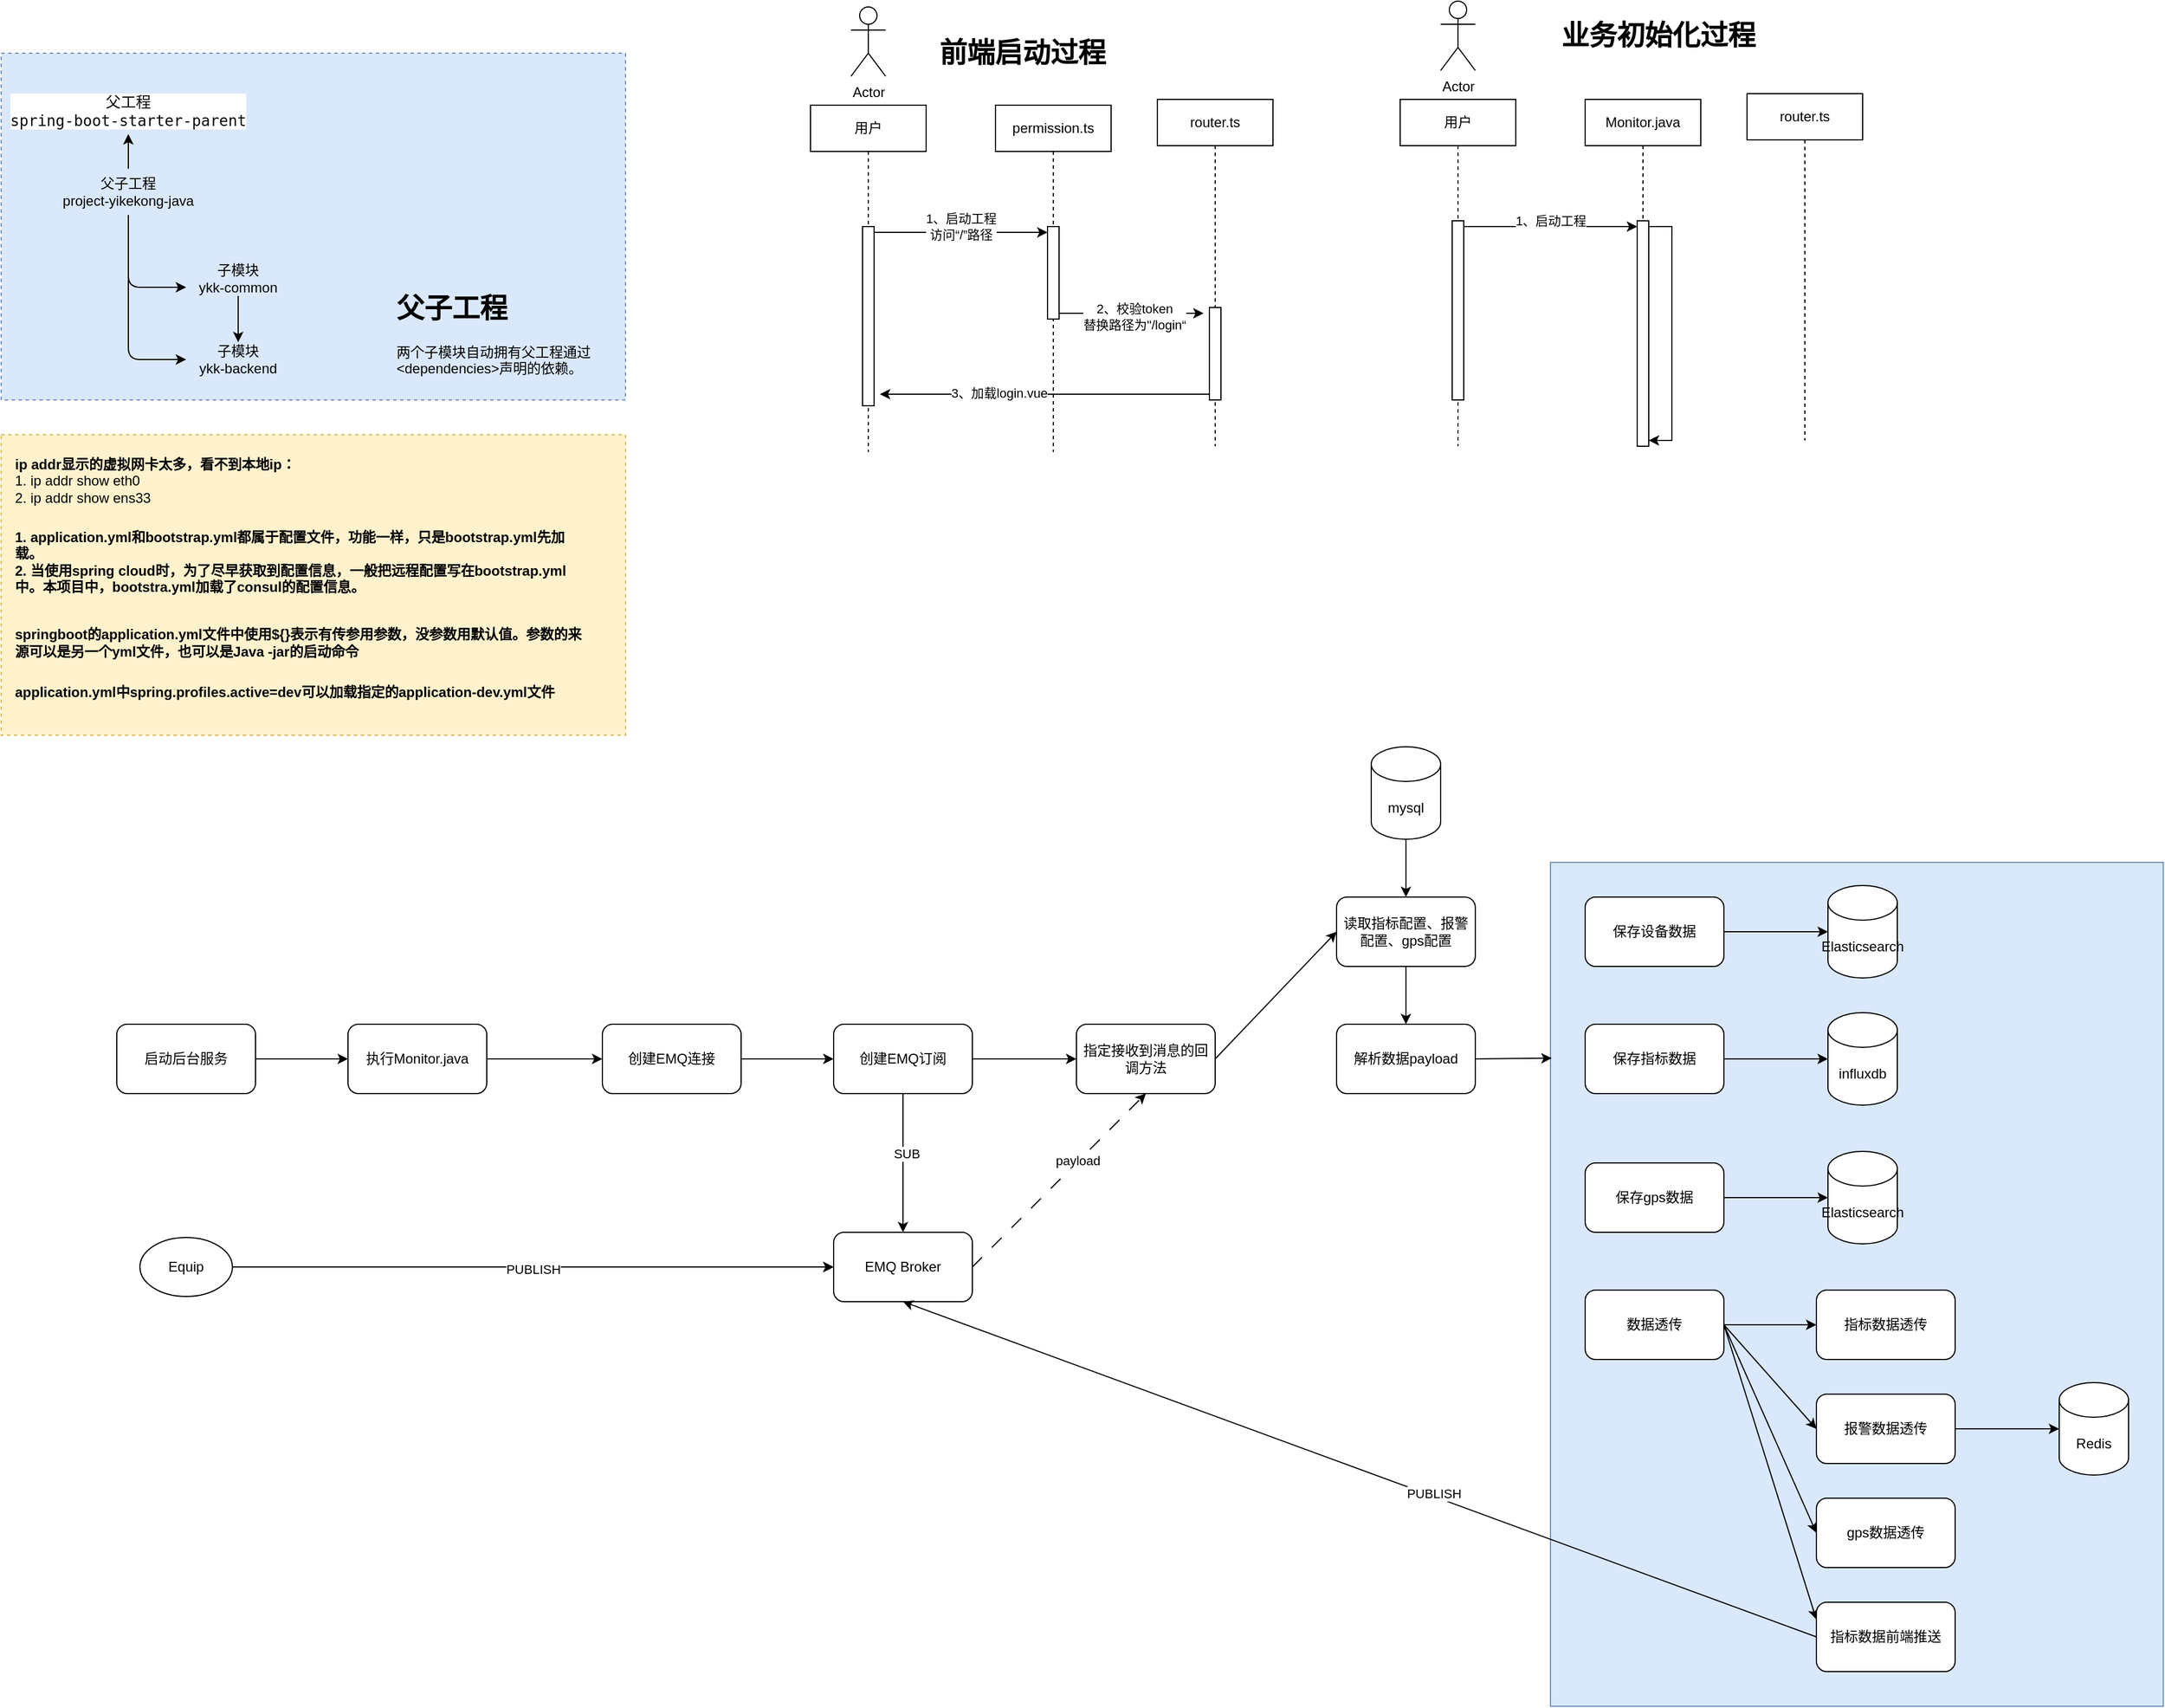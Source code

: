 <mxfile>
    <diagram id="C5KiAzYBjQrpjzqhQX9z" name="第 1 页">
        <mxGraphModel dx="1631" dy="2091" grid="1" gridSize="10" guides="1" tooltips="1" connect="1" arrows="1" fold="1" page="1" pageScale="1" pageWidth="827" pageHeight="1169" math="0" shadow="0">
            <root>
                <mxCell id="0"/>
                <mxCell id="1" parent="0"/>
                <mxCell id="110" value="" style="rounded=0;whiteSpace=wrap;html=1;fillColor=#dae8fc;strokeColor=#6c8ebf;" vertex="1" parent="1">
                    <mxGeometry x="1540" y="730" width="530" height="730" as="geometry"/>
                </mxCell>
                <mxCell id="15" value="" style="rounded=0;whiteSpace=wrap;html=1;fillColor=#dae8fc;strokeColor=#6c8ebf;dashed=1;" parent="1" vertex="1">
                    <mxGeometry x="200" y="30" width="540" height="300" as="geometry"/>
                </mxCell>
                <mxCell id="6" style="edgeStyle=orthogonalEdgeStyle;html=1;entryX=0;entryY=0.75;entryDx=0;entryDy=0;" parent="1" source="2" target="3" edge="1">
                    <mxGeometry relative="1" as="geometry"/>
                </mxCell>
                <mxCell id="7" style="edgeStyle=orthogonalEdgeStyle;html=1;exitX=0.5;exitY=1;exitDx=0;exitDy=0;entryX=0;entryY=0.5;entryDx=0;entryDy=0;" parent="1" source="2" target="4" edge="1">
                    <mxGeometry relative="1" as="geometry"/>
                </mxCell>
                <mxCell id="13" value="" style="edgeStyle=none;html=1;" parent="1" source="2" target="12" edge="1">
                    <mxGeometry relative="1" as="geometry"/>
                </mxCell>
                <mxCell id="2" value="父子工程&lt;div&gt;project-yikekong-java&lt;/div&gt;" style="text;html=1;align=center;verticalAlign=middle;whiteSpace=wrap;rounded=0;" parent="1" vertex="1">
                    <mxGeometry x="250" y="130" width="120" height="40" as="geometry"/>
                </mxCell>
                <mxCell id="8" style="edgeStyle=none;html=1;entryX=0.5;entryY=0;entryDx=0;entryDy=0;" parent="1" source="3" target="4" edge="1">
                    <mxGeometry relative="1" as="geometry"/>
                </mxCell>
                <mxCell id="3" value="子模块&lt;div&gt;ykk-common&lt;/div&gt;" style="text;html=1;align=center;verticalAlign=middle;whiteSpace=wrap;rounded=0;" parent="1" vertex="1">
                    <mxGeometry x="360" y="210" width="90" height="30" as="geometry"/>
                </mxCell>
                <mxCell id="4" value="子模块&lt;div&gt;ykk-backend&lt;/div&gt;" style="text;html=1;align=center;verticalAlign=middle;whiteSpace=wrap;rounded=0;" parent="1" vertex="1">
                    <mxGeometry x="360" y="280" width="90" height="30" as="geometry"/>
                </mxCell>
                <mxCell id="9" value="&lt;h1 style=&quot;margin-top: 0px;&quot;&gt;父子工程&lt;/h1&gt;&lt;p&gt;两个子模块自动拥有父工程通过&amp;lt;dependencies&amp;gt;声明的依赖。&lt;/p&gt;" style="text;html=1;whiteSpace=wrap;overflow=hidden;rounded=0;" parent="1" vertex="1">
                    <mxGeometry x="540" y="230" width="180" height="80" as="geometry"/>
                </mxCell>
                <mxCell id="12" value="&lt;div style=&quot;background-color:#ffffff;color:#080808&quot;&gt;&lt;pre style=&quot;font-family:&#39;JetBrains Mono&#39;,monospace;font-size:9.8pt;&quot;&gt;父工程&lt;br/&gt;spring-boot-starter-parent&lt;/pre&gt;&lt;/div&gt;" style="text;html=1;align=center;verticalAlign=middle;whiteSpace=wrap;rounded=0;fillColor=none;fillStyle=dots;" parent="1" vertex="1">
                    <mxGeometry x="210" y="60" width="200" height="40" as="geometry"/>
                </mxCell>
                <mxCell id="16" value="" style="rounded=0;whiteSpace=wrap;html=1;fillColor=#fff2cc;strokeColor=#d6b656;dashed=1;" parent="1" vertex="1">
                    <mxGeometry x="200" y="360" width="540" height="260" as="geometry"/>
                </mxCell>
                <mxCell id="17" value="&lt;b&gt;ip addr显示的虚拟网卡太多，看不到本地ip：&lt;/b&gt;&lt;div&gt;1. ip addr show eth0&lt;/div&gt;&lt;div&gt;2. ip addr show ens33&lt;/div&gt;" style="text;html=1;align=left;verticalAlign=middle;whiteSpace=wrap;rounded=0;" parent="1" vertex="1">
                    <mxGeometry x="210" y="370" width="246" height="60" as="geometry"/>
                </mxCell>
                <mxCell id="18" value="&lt;b&gt;1. application.yml和bootstrap.yml都属于配置文件，功能一样，只是bootstrap.yml先加载。&lt;br&gt;2. 当使用spring cloud时，为了尽早获取到配置信息，一般把远程配置写在bootstrap.yml中。本项目中，bootstra.yml加载了consul的配置信息。&lt;/b&gt;" style="text;html=1;align=left;verticalAlign=middle;whiteSpace=wrap;rounded=0;" parent="1" vertex="1">
                    <mxGeometry x="210" y="440" width="500" height="60" as="geometry"/>
                </mxCell>
                <mxCell id="19" value="&lt;b&gt;springboot的application.yml文件中使用${}表示有传参用参数，没参数用默认值。参数的来源可以是另一个yml文件，也可以是Java -jar的启动命令&lt;/b&gt;" style="text;html=1;align=left;verticalAlign=middle;whiteSpace=wrap;rounded=0;" parent="1" vertex="1">
                    <mxGeometry x="210" y="520" width="500" height="40" as="geometry"/>
                </mxCell>
                <mxCell id="21" value="&lt;b&gt;application.yml中spring.profiles.active=dev可以加载指定的application-dev.yml文件&lt;/b&gt;" style="text;html=1;align=left;verticalAlign=middle;whiteSpace=wrap;rounded=0;" parent="1" vertex="1">
                    <mxGeometry x="210" y="565" width="500" height="35" as="geometry"/>
                </mxCell>
                <mxCell id="29" value="permission.ts" style="shape=umlLifeline;perimeter=lifelinePerimeter;whiteSpace=wrap;html=1;container=1;dropTarget=0;collapsible=0;recursiveResize=0;outlineConnect=0;portConstraint=eastwest;newEdgeStyle={&quot;edgeStyle&quot;:&quot;elbowEdgeStyle&quot;,&quot;elbow&quot;:&quot;vertical&quot;,&quot;curved&quot;:0,&quot;rounded&quot;:0};" parent="1" vertex="1">
                    <mxGeometry x="1060" y="75" width="100" height="300" as="geometry"/>
                </mxCell>
                <mxCell id="38" value="" style="html=1;points=[[0,0,0,0,5],[0,1,0,0,-5],[1,0,0,0,5],[1,1,0,0,-5]];perimeter=orthogonalPerimeter;outlineConnect=0;targetShapes=umlLifeline;portConstraint=eastwest;newEdgeStyle={&quot;curved&quot;:0,&quot;rounded&quot;:0};" parent="29" vertex="1">
                    <mxGeometry x="45" y="105" width="10" height="80" as="geometry"/>
                </mxCell>
                <mxCell id="31" value="用户" style="shape=umlLifeline;perimeter=lifelinePerimeter;whiteSpace=wrap;html=1;container=1;dropTarget=0;collapsible=0;recursiveResize=0;outlineConnect=0;portConstraint=eastwest;newEdgeStyle={&quot;edgeStyle&quot;:&quot;elbowEdgeStyle&quot;,&quot;elbow&quot;:&quot;vertical&quot;,&quot;curved&quot;:0,&quot;rounded&quot;:0};" parent="1" vertex="1">
                    <mxGeometry x="900" y="75" width="100" height="300" as="geometry"/>
                </mxCell>
                <mxCell id="37" value="" style="html=1;points=[[0,0,0,0,5],[0,1,0,0,-5],[1,0,0,0,5],[1,1,0,0,-5]];perimeter=orthogonalPerimeter;outlineConnect=0;targetShapes=umlLifeline;portConstraint=eastwest;newEdgeStyle={&quot;curved&quot;:0,&quot;rounded&quot;:0};" parent="31" vertex="1">
                    <mxGeometry x="45" y="105" width="10" height="155" as="geometry"/>
                </mxCell>
                <mxCell id="33" value="Actor" style="shape=umlActor;verticalLabelPosition=bottom;verticalAlign=top;html=1;" parent="1" vertex="1">
                    <mxGeometry x="935" y="-10" width="30" height="60" as="geometry"/>
                </mxCell>
                <mxCell id="39" style="edgeStyle=none;html=1;curved=0;rounded=0;exitX=1;exitY=0;exitDx=0;exitDy=5;exitPerimeter=0;entryX=0;entryY=0;entryDx=0;entryDy=5;entryPerimeter=0;" parent="1" source="37" target="38" edge="1">
                    <mxGeometry relative="1" as="geometry"/>
                </mxCell>
                <mxCell id="40" value="1、启动工程&lt;div&gt;访问“/”路径&lt;/div&gt;" style="edgeLabel;html=1;align=center;verticalAlign=middle;resizable=0;points=[];" parent="39" vertex="1" connectable="0">
                    <mxGeometry x="0.327" relative="1" as="geometry">
                        <mxPoint x="-25" y="-5" as="offset"/>
                    </mxGeometry>
                </mxCell>
                <mxCell id="42" value="router.ts" style="shape=umlLifeline;perimeter=lifelinePerimeter;whiteSpace=wrap;html=1;container=1;dropTarget=0;collapsible=0;recursiveResize=0;outlineConnect=0;portConstraint=eastwest;newEdgeStyle={&quot;edgeStyle&quot;:&quot;elbowEdgeStyle&quot;,&quot;elbow&quot;:&quot;vertical&quot;,&quot;curved&quot;:0,&quot;rounded&quot;:0};" parent="1" vertex="1">
                    <mxGeometry x="1200" y="70" width="100" height="300" as="geometry"/>
                </mxCell>
                <mxCell id="43" value="" style="html=1;points=[[0,0,0,0,5],[0,1,0,0,-5],[1,0,0,0,5],[1,1,0,0,-5]];perimeter=orthogonalPerimeter;outlineConnect=0;targetShapes=umlLifeline;portConstraint=eastwest;newEdgeStyle={&quot;curved&quot;:0,&quot;rounded&quot;:0};" parent="42" vertex="1">
                    <mxGeometry x="45" y="180" width="10" height="80" as="geometry"/>
                </mxCell>
                <mxCell id="44" style="edgeStyle=none;html=1;curved=0;rounded=0;exitX=1;exitY=1;exitDx=0;exitDy=-5;exitPerimeter=0;" parent="1" source="38" edge="1">
                    <mxGeometry relative="1" as="geometry">
                        <mxPoint x="1240" y="255" as="targetPoint"/>
                    </mxGeometry>
                </mxCell>
                <mxCell id="45" value="2、校验token&lt;div&gt;替换路径为&quot;/login“&lt;/div&gt;" style="edgeLabel;html=1;align=center;verticalAlign=middle;resizable=0;points=[];" parent="44" vertex="1" connectable="0">
                    <mxGeometry x="-0.495" y="2" relative="1" as="geometry">
                        <mxPoint x="33" y="5" as="offset"/>
                    </mxGeometry>
                </mxCell>
                <mxCell id="46" style="edgeStyle=none;html=1;curved=0;rounded=0;exitX=0;exitY=1;exitDx=0;exitDy=-5;exitPerimeter=0;" parent="1" source="43" edge="1">
                    <mxGeometry relative="1" as="geometry">
                        <mxPoint x="960" y="325" as="targetPoint"/>
                    </mxGeometry>
                </mxCell>
                <mxCell id="47" value="3、加载login.vue" style="edgeLabel;html=1;align=center;verticalAlign=middle;resizable=0;points=[];" parent="46" vertex="1" connectable="0">
                    <mxGeometry x="0.276" y="-1" relative="1" as="geometry">
                        <mxPoint as="offset"/>
                    </mxGeometry>
                </mxCell>
                <mxCell id="48" value="Monitor.java" style="shape=umlLifeline;perimeter=lifelinePerimeter;whiteSpace=wrap;html=1;container=1;dropTarget=0;collapsible=0;recursiveResize=0;outlineConnect=0;portConstraint=eastwest;newEdgeStyle={&quot;edgeStyle&quot;:&quot;elbowEdgeStyle&quot;,&quot;elbow&quot;:&quot;vertical&quot;,&quot;curved&quot;:0,&quot;rounded&quot;:0};" parent="1" vertex="1">
                    <mxGeometry x="1570" y="70" width="100" height="300" as="geometry"/>
                </mxCell>
                <mxCell id="49" value="" style="html=1;points=[[0,0,0,0,5],[0,1,0,0,-5],[1,0,0,0,5],[1,1,0,0,-5]];perimeter=orthogonalPerimeter;outlineConnect=0;targetShapes=umlLifeline;portConstraint=eastwest;newEdgeStyle={&quot;curved&quot;:0,&quot;rounded&quot;:0};" parent="48" vertex="1">
                    <mxGeometry x="45" y="105" width="10" height="195" as="geometry"/>
                </mxCell>
                <mxCell id="63" style="edgeStyle=none;html=1;curved=0;rounded=0;exitX=1;exitY=0;exitDx=0;exitDy=5;exitPerimeter=0;" parent="48" source="49" target="49" edge="1">
                    <mxGeometry relative="1" as="geometry">
                        <Array as="points">
                            <mxPoint x="75" y="110"/>
                        </Array>
                    </mxGeometry>
                </mxCell>
                <mxCell id="50" value="用户" style="shape=umlLifeline;perimeter=lifelinePerimeter;whiteSpace=wrap;html=1;container=1;dropTarget=0;collapsible=0;recursiveResize=0;outlineConnect=0;portConstraint=eastwest;newEdgeStyle={&quot;edgeStyle&quot;:&quot;elbowEdgeStyle&quot;,&quot;elbow&quot;:&quot;vertical&quot;,&quot;curved&quot;:0,&quot;rounded&quot;:0};" parent="1" vertex="1">
                    <mxGeometry x="1410" y="70" width="100" height="300" as="geometry"/>
                </mxCell>
                <mxCell id="51" value="" style="html=1;points=[[0,0,0,0,5],[0,1,0,0,-5],[1,0,0,0,5],[1,1,0,0,-5]];perimeter=orthogonalPerimeter;outlineConnect=0;targetShapes=umlLifeline;portConstraint=eastwest;newEdgeStyle={&quot;curved&quot;:0,&quot;rounded&quot;:0};" parent="50" vertex="1">
                    <mxGeometry x="45" y="105" width="10" height="155" as="geometry"/>
                </mxCell>
                <mxCell id="52" value="Actor" style="shape=umlActor;verticalLabelPosition=bottom;verticalAlign=top;html=1;" parent="1" vertex="1">
                    <mxGeometry x="1445" y="-15" width="30" height="60" as="geometry"/>
                </mxCell>
                <mxCell id="53" style="edgeStyle=none;html=1;curved=0;rounded=0;exitX=1;exitY=0;exitDx=0;exitDy=5;exitPerimeter=0;entryX=0;entryY=0;entryDx=0;entryDy=5;entryPerimeter=0;" parent="1" source="51" target="49" edge="1">
                    <mxGeometry relative="1" as="geometry"/>
                </mxCell>
                <mxCell id="54" value="1、启动工程" style="edgeLabel;html=1;align=center;verticalAlign=middle;resizable=0;points=[];" parent="53" vertex="1" connectable="0">
                    <mxGeometry x="0.327" relative="1" as="geometry">
                        <mxPoint x="-25" y="-5" as="offset"/>
                    </mxGeometry>
                </mxCell>
                <mxCell id="55" value="router.ts" style="shape=umlLifeline;perimeter=lifelinePerimeter;whiteSpace=wrap;html=1;container=1;dropTarget=0;collapsible=0;recursiveResize=0;outlineConnect=0;portConstraint=eastwest;newEdgeStyle={&quot;edgeStyle&quot;:&quot;elbowEdgeStyle&quot;,&quot;elbow&quot;:&quot;vertical&quot;,&quot;curved&quot;:0,&quot;rounded&quot;:0};" parent="1" vertex="1">
                    <mxGeometry x="1710" y="65" width="100" height="300" as="geometry"/>
                </mxCell>
                <mxCell id="61" value="前端启动过程" style="text;strokeColor=none;fillColor=none;html=1;fontSize=24;fontStyle=1;verticalAlign=middle;align=center;" parent="1" vertex="1">
                    <mxGeometry x="1005" y="10" width="155" height="40" as="geometry"/>
                </mxCell>
                <mxCell id="62" value="业务初始化过程" style="text;strokeColor=none;fillColor=none;html=1;fontSize=24;fontStyle=1;verticalAlign=middle;align=center;" parent="1" vertex="1">
                    <mxGeometry x="1555" y="-5" width="155" height="40" as="geometry"/>
                </mxCell>
                <mxCell id="66" value="" style="edgeStyle=none;html=1;" edge="1" parent="1" source="64" target="65">
                    <mxGeometry relative="1" as="geometry"/>
                </mxCell>
                <mxCell id="64" value="启动后台服务" style="rounded=1;whiteSpace=wrap;html=1;" vertex="1" parent="1">
                    <mxGeometry x="300" y="870" width="120" height="60" as="geometry"/>
                </mxCell>
                <mxCell id="68" value="" style="edgeStyle=none;html=1;entryX=0;entryY=0.5;entryDx=0;entryDy=0;" edge="1" parent="1" source="65">
                    <mxGeometry relative="1" as="geometry">
                        <mxPoint x="720" y="900" as="targetPoint"/>
                    </mxGeometry>
                </mxCell>
                <mxCell id="65" value="执行Monitor.java" style="whiteSpace=wrap;html=1;rounded=1;" vertex="1" parent="1">
                    <mxGeometry x="500" y="870" width="120" height="60" as="geometry"/>
                </mxCell>
                <mxCell id="79" style="edgeStyle=none;html=1;exitX=1;exitY=0.5;exitDx=0;exitDy=0;" edge="1" parent="1" source="67" target="70">
                    <mxGeometry relative="1" as="geometry"/>
                </mxCell>
                <mxCell id="80" style="edgeStyle=none;html=1;exitX=0.5;exitY=1;exitDx=0;exitDy=0;" edge="1" parent="1" source="67" target="73">
                    <mxGeometry relative="1" as="geometry"/>
                </mxCell>
                <mxCell id="81" value="SUB" style="edgeLabel;html=1;align=center;verticalAlign=middle;resizable=0;points=[];" vertex="1" connectable="0" parent="80">
                    <mxGeometry x="-0.145" y="3" relative="1" as="geometry">
                        <mxPoint as="offset"/>
                    </mxGeometry>
                </mxCell>
                <mxCell id="67" value="创建EMQ订阅" style="whiteSpace=wrap;html=1;rounded=1;" vertex="1" parent="1">
                    <mxGeometry x="920" y="870" width="120" height="60" as="geometry"/>
                </mxCell>
                <mxCell id="78" style="edgeStyle=none;html=1;exitX=1;exitY=0.5;exitDx=0;exitDy=0;entryX=0;entryY=0.5;entryDx=0;entryDy=0;" edge="1" parent="1" source="69" target="67">
                    <mxGeometry relative="1" as="geometry"/>
                </mxCell>
                <mxCell id="69" value="创建EMQ连接" style="whiteSpace=wrap;html=1;rounded=1;" vertex="1" parent="1">
                    <mxGeometry x="720" y="870" width="120" height="60" as="geometry"/>
                </mxCell>
                <mxCell id="98" style="edgeStyle=none;html=1;exitX=1;exitY=0.5;exitDx=0;exitDy=0;entryX=0;entryY=0.5;entryDx=0;entryDy=0;" edge="1" parent="1" source="70" target="94">
                    <mxGeometry relative="1" as="geometry"/>
                </mxCell>
                <mxCell id="70" value="指定接收到消息的回调方法" style="whiteSpace=wrap;html=1;rounded=1;" vertex="1" parent="1">
                    <mxGeometry x="1130" y="870" width="120" height="60" as="geometry"/>
                </mxCell>
                <mxCell id="74" style="edgeStyle=none;html=1;exitX=1;exitY=0.5;exitDx=0;exitDy=0;" edge="1" parent="1" source="72" target="73">
                    <mxGeometry relative="1" as="geometry"/>
                </mxCell>
                <mxCell id="75" value="" style="edgeStyle=none;html=1;" edge="1" parent="1" source="72" target="73">
                    <mxGeometry relative="1" as="geometry"/>
                </mxCell>
                <mxCell id="76" value="PUBLISH" style="edgeLabel;html=1;align=center;verticalAlign=middle;resizable=0;points=[];" vertex="1" connectable="0" parent="75">
                    <mxGeometry y="-2" relative="1" as="geometry">
                        <mxPoint as="offset"/>
                    </mxGeometry>
                </mxCell>
                <mxCell id="72" value="Equip" style="ellipse;whiteSpace=wrap;html=1;" vertex="1" parent="1">
                    <mxGeometry x="320" y="1054.5" width="80" height="51" as="geometry"/>
                </mxCell>
                <UserObject label="" id="82">
                    <mxCell style="edgeStyle=none;html=1;exitX=1;exitY=0.5;exitDx=0;exitDy=0;entryX=0.5;entryY=1;entryDx=0;entryDy=0;rounded=0;curved=1;dashed=1;dashPattern=12 12;" edge="1" parent="1" source="73" target="70">
                        <mxGeometry relative="1" as="geometry"/>
                    </mxCell>
                </UserObject>
                <mxCell id="83" value="payload" style="edgeLabel;html=1;align=center;verticalAlign=middle;resizable=0;points=[];" vertex="1" connectable="0" parent="82">
                    <mxGeometry x="0.22" y="1" relative="1" as="geometry">
                        <mxPoint as="offset"/>
                    </mxGeometry>
                </mxCell>
                <mxCell id="73" value="EMQ Broker" style="rounded=1;whiteSpace=wrap;html=1;" vertex="1" parent="1">
                    <mxGeometry x="920" y="1050" width="120" height="60" as="geometry"/>
                </mxCell>
                <mxCell id="84" value="解析数据payload" style="whiteSpace=wrap;html=1;rounded=1;" vertex="1" parent="1">
                    <mxGeometry x="1355" y="870" width="120" height="60" as="geometry"/>
                </mxCell>
                <mxCell id="87" style="edgeStyle=none;html=1;exitX=1;exitY=0.5;exitDx=0;exitDy=0;" edge="1" parent="1" source="85" target="86">
                    <mxGeometry relative="1" as="geometry"/>
                </mxCell>
                <mxCell id="85" value="保存指标数据" style="whiteSpace=wrap;html=1;rounded=1;" vertex="1" parent="1">
                    <mxGeometry x="1570" y="870" width="120" height="60" as="geometry"/>
                </mxCell>
                <mxCell id="86" value="influxdb" style="shape=cylinder3;whiteSpace=wrap;html=1;boundedLbl=1;backgroundOutline=1;size=15;" vertex="1" parent="1">
                    <mxGeometry x="1780" y="860" width="60" height="80" as="geometry"/>
                </mxCell>
                <mxCell id="88" style="edgeStyle=none;html=1;exitX=1;exitY=0.5;exitDx=0;exitDy=0;" edge="1" parent="1" source="89" target="90">
                    <mxGeometry relative="1" as="geometry"/>
                </mxCell>
                <mxCell id="89" value="保存gps数据" style="whiteSpace=wrap;html=1;rounded=1;" vertex="1" parent="1">
                    <mxGeometry x="1570" y="990" width="120" height="60" as="geometry"/>
                </mxCell>
                <mxCell id="90" value="&lt;span style=&quot;color: rgb(0, 0, 0);&quot;&gt;Elasticsearch&lt;/span&gt;" style="shape=cylinder3;whiteSpace=wrap;html=1;boundedLbl=1;backgroundOutline=1;size=15;" vertex="1" parent="1">
                    <mxGeometry x="1780" y="980" width="60" height="80" as="geometry"/>
                </mxCell>
                <mxCell id="91" style="edgeStyle=none;html=1;exitX=1;exitY=0.5;exitDx=0;exitDy=0;" edge="1" parent="1" source="92" target="93">
                    <mxGeometry relative="1" as="geometry"/>
                </mxCell>
                <mxCell id="92" value="保存设备数据" style="whiteSpace=wrap;html=1;rounded=1;" vertex="1" parent="1">
                    <mxGeometry x="1570" y="760" width="120" height="60" as="geometry"/>
                </mxCell>
                <mxCell id="93" value="Elasticsearch" style="shape=cylinder3;whiteSpace=wrap;html=1;boundedLbl=1;backgroundOutline=1;size=15;" vertex="1" parent="1">
                    <mxGeometry x="1780" y="750" width="60" height="80" as="geometry"/>
                </mxCell>
                <mxCell id="97" style="edgeStyle=none;html=1;exitX=0.5;exitY=1;exitDx=0;exitDy=0;entryX=0.5;entryY=0;entryDx=0;entryDy=0;" edge="1" parent="1" source="94" target="84">
                    <mxGeometry relative="1" as="geometry"/>
                </mxCell>
                <mxCell id="94" value="读取指标配置、报警配置、gps配置" style="whiteSpace=wrap;html=1;rounded=1;" vertex="1" parent="1">
                    <mxGeometry x="1355" y="760" width="120" height="60" as="geometry"/>
                </mxCell>
                <mxCell id="96" style="edgeStyle=none;html=1;" edge="1" parent="1" source="95" target="94">
                    <mxGeometry relative="1" as="geometry"/>
                </mxCell>
                <mxCell id="95" value="mysql" style="shape=cylinder3;whiteSpace=wrap;html=1;boundedLbl=1;backgroundOutline=1;size=15;" vertex="1" parent="1">
                    <mxGeometry x="1385" y="630" width="60" height="80" as="geometry"/>
                </mxCell>
                <mxCell id="101" value="" style="edgeStyle=none;html=1;" edge="1" parent="1" source="99" target="100">
                    <mxGeometry relative="1" as="geometry"/>
                </mxCell>
                <mxCell id="106" style="edgeStyle=none;html=1;exitX=1;exitY=0.5;exitDx=0;exitDy=0;entryX=0;entryY=0.5;entryDx=0;entryDy=0;" edge="1" parent="1" source="99" target="102">
                    <mxGeometry relative="1" as="geometry"/>
                </mxCell>
                <mxCell id="107" style="edgeStyle=none;html=1;exitX=1;exitY=0.5;exitDx=0;exitDy=0;entryX=0;entryY=0.5;entryDx=0;entryDy=0;" edge="1" parent="1" source="99" target="104">
                    <mxGeometry relative="1" as="geometry"/>
                </mxCell>
                <mxCell id="112" style="edgeStyle=none;html=1;exitX=1;exitY=0.5;exitDx=0;exitDy=0;entryX=0;entryY=0.25;entryDx=0;entryDy=0;" edge="1" parent="1" source="99" target="108">
                    <mxGeometry relative="1" as="geometry"/>
                </mxCell>
                <mxCell id="99" value="数据透传" style="whiteSpace=wrap;html=1;rounded=1;" vertex="1" parent="1">
                    <mxGeometry x="1570" y="1100" width="120" height="60" as="geometry"/>
                </mxCell>
                <mxCell id="100" value="指标数据透传" style="whiteSpace=wrap;html=1;rounded=1;" vertex="1" parent="1">
                    <mxGeometry x="1770" y="1100" width="120" height="60" as="geometry"/>
                </mxCell>
                <mxCell id="105" style="edgeStyle=none;html=1;exitX=1;exitY=0.5;exitDx=0;exitDy=0;" edge="1" parent="1" source="102" target="103">
                    <mxGeometry relative="1" as="geometry"/>
                </mxCell>
                <mxCell id="102" value="报警数据透传" style="whiteSpace=wrap;html=1;rounded=1;" vertex="1" parent="1">
                    <mxGeometry x="1770" y="1190" width="120" height="60" as="geometry"/>
                </mxCell>
                <mxCell id="103" value="&lt;span style=&quot;color: rgb(0, 0, 0);&quot;&gt;Redis&lt;/span&gt;" style="shape=cylinder3;whiteSpace=wrap;html=1;boundedLbl=1;backgroundOutline=1;size=15;" vertex="1" parent="1">
                    <mxGeometry x="1980" y="1180" width="60" height="80" as="geometry"/>
                </mxCell>
                <mxCell id="104" value="gps数据透传" style="whiteSpace=wrap;html=1;rounded=1;" vertex="1" parent="1">
                    <mxGeometry x="1770" y="1280" width="120" height="60" as="geometry"/>
                </mxCell>
                <mxCell id="109" style="edgeStyle=none;html=1;exitX=0;exitY=0.5;exitDx=0;exitDy=0;entryX=0.5;entryY=1;entryDx=0;entryDy=0;" edge="1" parent="1" source="108" target="73">
                    <mxGeometry relative="1" as="geometry"/>
                </mxCell>
                <mxCell id="113" value="PUBLISH" style="edgeLabel;html=1;align=center;verticalAlign=middle;resizable=0;points=[];" vertex="1" connectable="0" parent="109">
                    <mxGeometry x="-0.159" y="-2" relative="1" as="geometry">
                        <mxPoint as="offset"/>
                    </mxGeometry>
                </mxCell>
                <mxCell id="108" value="指标数据前端推送" style="whiteSpace=wrap;html=1;rounded=1;" vertex="1" parent="1">
                    <mxGeometry x="1770" y="1370" width="120" height="60" as="geometry"/>
                </mxCell>
                <mxCell id="111" style="edgeStyle=none;html=1;exitX=1;exitY=0.5;exitDx=0;exitDy=0;entryX=0.002;entryY=0.232;entryDx=0;entryDy=0;entryPerimeter=0;" edge="1" parent="1" source="84" target="110">
                    <mxGeometry relative="1" as="geometry"/>
                </mxCell>
            </root>
        </mxGraphModel>
    </diagram>
</mxfile>